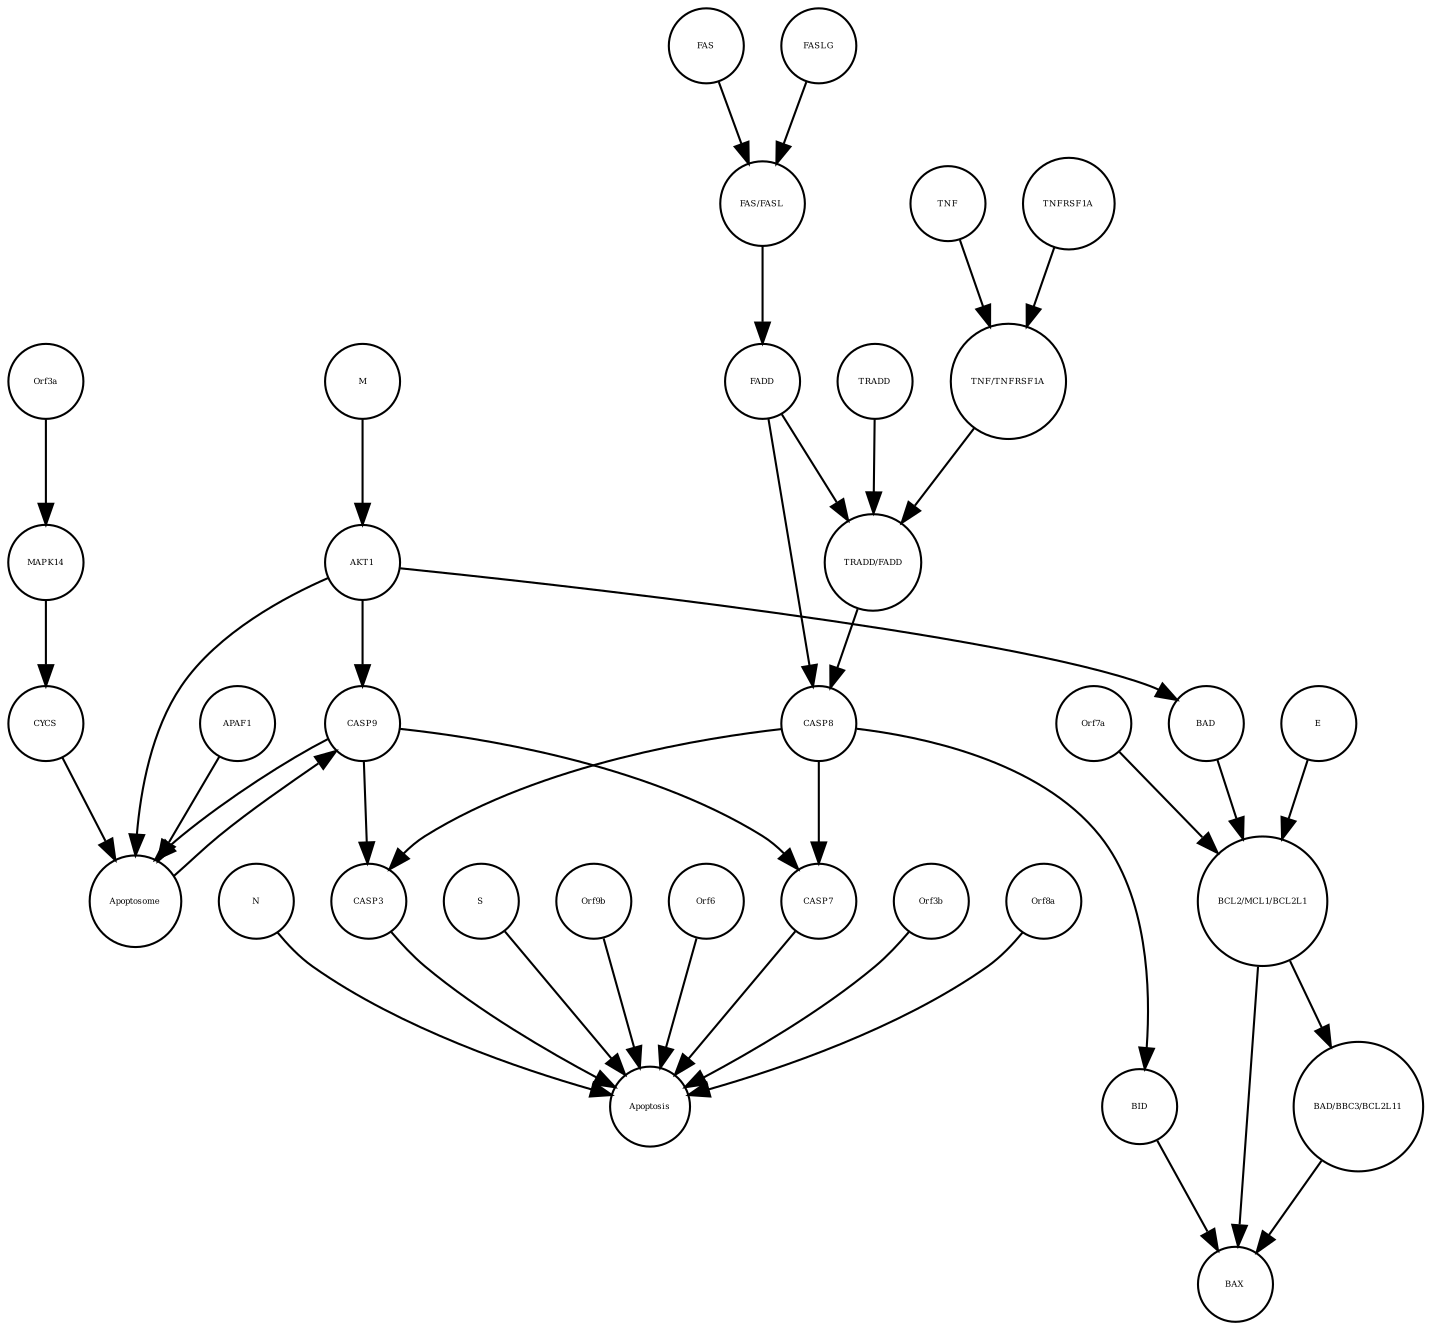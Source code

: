 strict digraph  {
CASP7 [annotation="", bipartite=0, cls=macromolecule, fontsize=4, label=CASP7, shape=circle];
Apoptosis [annotation="urn_miriam_pubmed_31226023|urn_miriam_mesh_D017209", bipartite=0, cls=phenotype, fontsize=4, label=Apoptosis, shape=circle];
Orf3b [annotation="", bipartite=0, cls=macromolecule, fontsize=4, label=Orf3b, shape=circle];
Orf8a [annotation="", bipartite=0, cls=macromolecule, fontsize=4, label=Orf8a, shape=circle];
N [annotation="", bipartite=0, cls=macromolecule, fontsize=4, label=N, shape=circle];
S [annotation="", bipartite=0, cls=macromolecule, fontsize=4, label=S, shape=circle];
Orf9b [annotation="", bipartite=0, cls=macromolecule, fontsize=4, label=Orf9b, shape=circle];
Orf6 [annotation="", bipartite=0, cls=macromolecule, fontsize=4, label=Orf6, shape=circle];
CASP3 [annotation="", bipartite=0, cls=macromolecule, fontsize=4, label=CASP3, shape=circle];
FAS [annotation="", bipartite=0, cls=macromolecule, fontsize=4, label=FAS, shape=circle];
M [annotation=urn_miriam_ncbiprotein_APO40582, bipartite=0, cls=macromolecule, fontsize=4, label=M, shape=circle];
CASP9 [annotation="", bipartite=0, cls=macromolecule, fontsize=4, label=CASP9, shape=circle];
CASP8 [annotation="", bipartite=0, cls=macromolecule, fontsize=4, label=CASP8, shape=circle];
MAPK14 [annotation="", bipartite=0, cls=macromolecule, fontsize=4, label=MAPK14, shape=circle];
TNFRSF1A [annotation="", bipartite=0, cls=macromolecule, fontsize=4, label=TNFRSF1A, shape=circle];
"BAD/BBC3/BCL2L11" [annotation="", bipartite=0, cls=complex, fontsize=4, label="BAD/BBC3/BCL2L11", shape=circle];
"FAS/FASL" [annotation="", bipartite=0, cls=complex, fontsize=4, label="FAS/FASL", shape=circle];
Apoptosome [annotation="", bipartite=0, cls=complex, fontsize=4, label=Apoptosome, shape=circle];
TNF [annotation="", bipartite=0, cls=macromolecule, fontsize=4, label=TNF, shape=circle];
E [annotation="", bipartite=0, cls=macromolecule, fontsize=4, label=E, shape=circle];
AKT1 [annotation="", bipartite=0, cls=macromolecule, fontsize=4, label=AKT1, shape=circle];
Orf7a [annotation="", bipartite=0, cls=macromolecule, fontsize=4, label=Orf7a, shape=circle];
"TNF/TNFRSF1A" [annotation="", bipartite=0, cls=complex, fontsize=4, label="TNF/TNFRSF1A", shape=circle];
BAX [annotation="", bipartite=0, cls=macromolecule, fontsize=4, label=BAX, shape=circle];
APAF1 [annotation="", bipartite=0, cls=macromolecule, fontsize=4, label=APAF1, shape=circle];
FASLG [annotation="", bipartite=0, cls=macromolecule, fontsize=4, label=FASLG, shape=circle];
CYCS [annotation="", bipartite=0, cls=macromolecule, fontsize=4, label=CYCS, shape=circle];
TRADD [annotation="", bipartite=0, cls=macromolecule, fontsize=4, label=TRADD, shape=circle];
FADD [annotation="", bipartite=0, cls=macromolecule, fontsize=4, label=FADD, shape=circle];
"TRADD/FADD" [annotation="", bipartite=0, cls=complex, fontsize=4, label="TRADD/FADD", shape=circle];
"BCL2/MCL1/BCL2L1" [annotation="", bipartite=0, cls=complex, fontsize=4, label="BCL2/MCL1/BCL2L1", shape=circle];
Orf3a [annotation="", bipartite=0, cls=macromolecule, fontsize=4, label=Orf3a, shape=circle];
BID [annotation="", bipartite=0, cls=macromolecule, fontsize=4, label=BID, shape=circle];
BAD [annotation="", bipartite=0, cls=macromolecule, fontsize=4, label=BAD, shape=circle];
CASP7 -> Apoptosis  [annotation="", interaction_type=stimulation];
Orf3b -> Apoptosis  [annotation="", interaction_type=stimulation];
Orf8a -> Apoptosis  [annotation="", interaction_type=stimulation];
N -> Apoptosis  [annotation="", interaction_type=stimulation];
S -> Apoptosis  [annotation="", interaction_type=stimulation];
Orf9b -> Apoptosis  [annotation="", interaction_type=stimulation];
Orf6 -> Apoptosis  [annotation="", interaction_type=stimulation];
CASP3 -> Apoptosis  [annotation="", interaction_type=stimulation];
FAS -> "FAS/FASL"  [annotation="", interaction_type=production];
M -> AKT1  [annotation="urn_miriam_pubmed_31226023|urn_miriam_taxonomy_227984", interaction_type=inhibition];
CASP9 -> CASP7  [annotation="urn_miriam_kegg.pathway_hsa04210|urn_miriam_pubmed_31226023", interaction_type=catalysis];
CASP9 -> CASP3  [annotation="urn_miriam_kegg.pathway_hsa04210|urn_miriam_pubmed_31226023", interaction_type=catalysis];
CASP9 -> Apoptosome  [annotation="", interaction_type=production];
CASP8 -> CASP7  [annotation="urn_miriam_kegg.pathway_hsa04210|urn_miriam_pubmed_31226023", interaction_type=catalysis];
CASP8 -> CASP3  [annotation="urn_miriam_kegg.pathway_hsa04210|urn_miriam_pubmed_31226023", interaction_type=catalysis];
CASP8 -> BID  [annotation="urn_miriam_kegg.pathway_hsa04210|urn_miriam_pubmed_31226023", interaction_type=catalysis];
MAPK14 -> CYCS  [annotation="urn_miriam_kegg.pathway_hsa04210|urn_miriam_pubmed_31226023", interaction_type=catalysis];
TNFRSF1A -> "TNF/TNFRSF1A"  [annotation="", interaction_type=production];
"BAD/BBC3/BCL2L11" -> BAX  [annotation="urn_miriam_pubmed_31226023|urn_miriam_kegg.pathway_hsa04210", interaction_type=catalysis];
"FAS/FASL" -> FADD  [annotation="urn_miriam_kegg.pathway_hsa04210|urn_miriam_pubmed_31226023", interaction_type=catalysis];
Apoptosome -> CASP9  [annotation="urn_miriam_kegg.pathway_hsa04210|urn_miriam_pubmed_31226023", interaction_type=catalysis];
TNF -> "TNF/TNFRSF1A"  [annotation="", interaction_type=production];
E -> "BCL2/MCL1/BCL2L1"  [annotation="urn_miriam_pubmed_15694340|urn_miriam_kegg.pathway_hsa04210|urn_miriam_taxonomy_227984", interaction_type=inhibition];
AKT1 -> CASP9  [annotation="urn_miriam_kegg.pathway_hsa04210|urn_miriam_pubmed_31226023", interaction_type=inhibition];
AKT1 -> BAD  [annotation="urn_miriam_pubmed_15694340|urn_miriam_kegg.pathway_hsa04210", interaction_type=inhibition];
AKT1 -> Apoptosome  [annotation="urn_miriam_pubmed_31226023|urn_miriam_kegg.pathway_hsa04210", interaction_type=inhibition];
Orf7a -> "BCL2/MCL1/BCL2L1"  [annotation="urn_miriam_pubmed_15694340|urn_miriam_kegg.pathway_hsa04210|urn_miriam_taxonomy_227984", interaction_type=inhibition];
"TNF/TNFRSF1A" -> "TRADD/FADD"  [annotation="urn_miriam_kegg.pathway_hsa04210", interaction_type=catalysis];
APAF1 -> Apoptosome  [annotation="", interaction_type=production];
FASLG -> "FAS/FASL"  [annotation="", interaction_type=production];
CYCS -> Apoptosome  [annotation="", interaction_type=production];
TRADD -> "TRADD/FADD"  [annotation="", interaction_type=production];
FADD -> "TRADD/FADD"  [annotation="", interaction_type=production];
FADD -> CASP8  [annotation="urn_miriam_kegg.pathway_hsa04210|urn_miriam_pubmed_31226023", interaction_type=catalysis];
"TRADD/FADD" -> CASP8  [annotation="urn_miriam_kegg.pathway_hsa04210|urn_miriam_pubmed_31226023", interaction_type=catalysis];
"BCL2/MCL1/BCL2L1" -> "BAD/BBC3/BCL2L11"  [annotation=urn_miriam_pubmed_31226023, interaction_type=inhibition];
"BCL2/MCL1/BCL2L1" -> BAX  [annotation="urn_miriam_pubmed_31226023|urn_miriam_kegg.pathway_hsa04210", interaction_type=inhibition];
Orf3a -> MAPK14  [annotation="urn_miriam_pubmed_31226023|urn_miriam_taxonomy_227984", interaction_type=catalysis];
BID -> BAX  [annotation="urn_miriam_pubmed_31226023|urn_miriam_kegg.pathway_hsa04210", interaction_type=catalysis];
BAD -> "BCL2/MCL1/BCL2L1"  [annotation="urn_miriam_pubmed_15694340|urn_miriam_kegg.pathway_hsa04210|urn_miriam_taxonomy_227984", interaction_type=inhibition];
}
